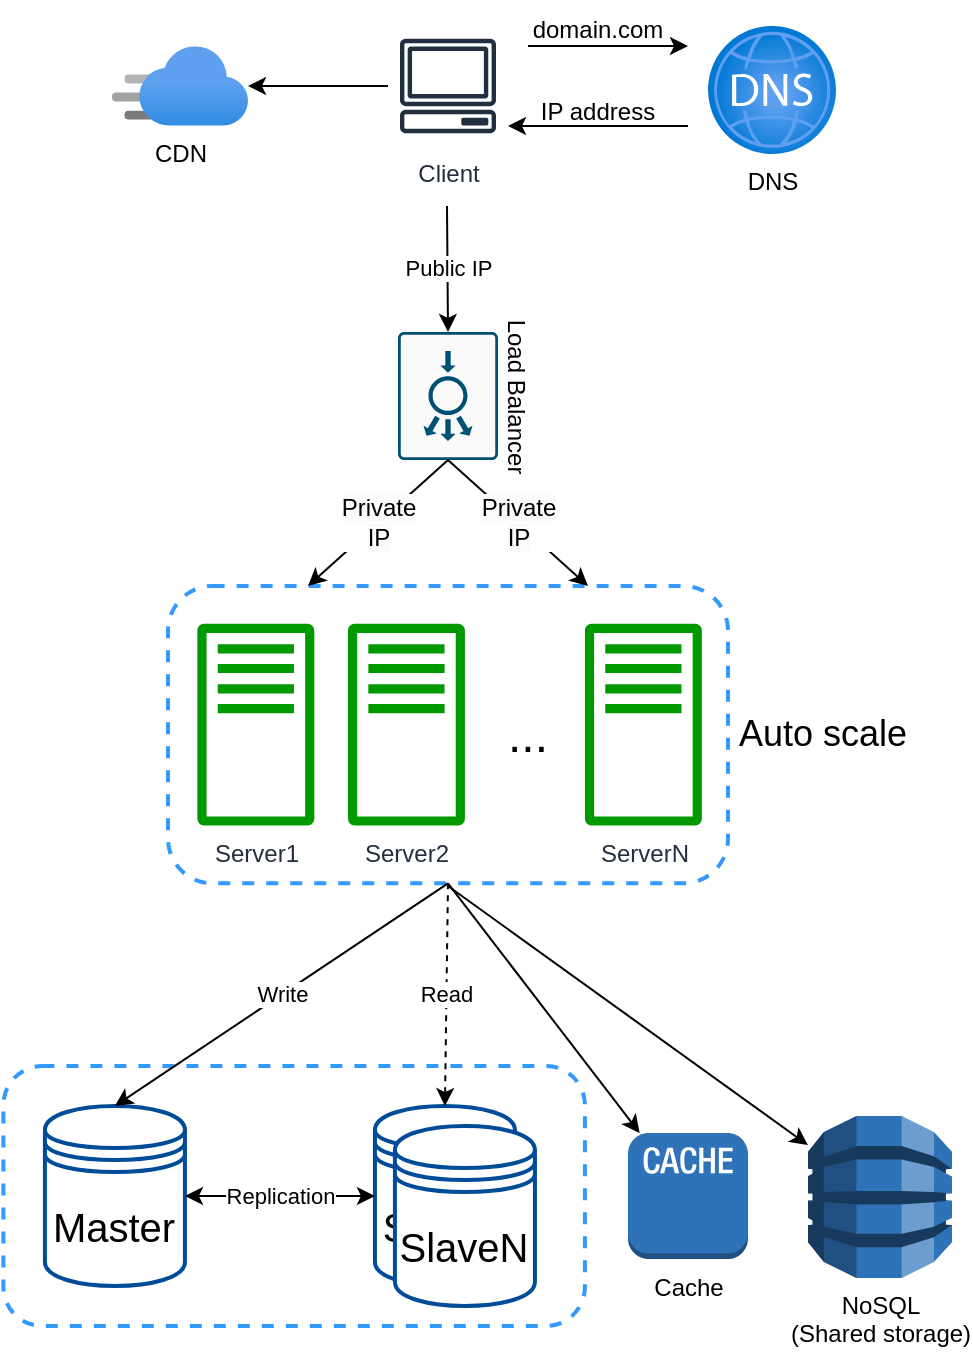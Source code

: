 <mxfile version="24.2.3" type="github">
  <diagram name="Page-1" id="aJdUUnHXH2kh8VmLgzIS">
    <mxGraphModel dx="1243" dy="831" grid="1" gridSize="10" guides="1" tooltips="1" connect="1" arrows="1" fold="1" page="1" pageScale="1" pageWidth="850" pageHeight="1100" math="0" shadow="0">
      <root>
        <mxCell id="0" />
        <mxCell id="1" parent="0" />
        <mxCell id="u_6Jhnb3s3K0sa4x8jdL-8" value="" style="rounded=1;whiteSpace=wrap;html=1;dashed=1;strokeWidth=2;fillColor=none;strokeColor=#3399FF;" parent="1" vertex="1">
          <mxGeometry x="157.69" y="590" width="290.77" height="130" as="geometry" />
        </mxCell>
        <mxCell id="bp-vKxV_hlAgK0k2TYMo-3" value="" style="rounded=1;whiteSpace=wrap;html=1;dashed=1;strokeWidth=2;fillColor=none;fontColor=#000000;strokeColor=#3399FF;" parent="1" vertex="1">
          <mxGeometry x="240" y="350" width="280" height="148.67" as="geometry" />
        </mxCell>
        <mxCell id="IRDAZbnhrmjxmqdq8_ro-2" value="DNS" style="image;aspect=fixed;html=1;points=[];align=center;fontSize=12;image=img/lib/azure2/networking/DNS_Zones.svg;" parent="1" vertex="1">
          <mxGeometry x="510" y="70" width="64" height="64" as="geometry" />
        </mxCell>
        <mxCell id="IRDAZbnhrmjxmqdq8_ro-3" value="Client" style="sketch=0;outlineConnect=0;fontColor=#232F3E;gradientColor=none;strokeColor=#232F3E;fillColor=#ffffff;dashed=0;verticalLabelPosition=bottom;verticalAlign=top;align=center;html=1;fontSize=12;fontStyle=0;aspect=fixed;shape=mxgraph.aws4.resourceIcon;resIcon=mxgraph.aws4.client;" parent="1" vertex="1">
          <mxGeometry x="350" y="70" width="60" height="60" as="geometry" />
        </mxCell>
        <mxCell id="IRDAZbnhrmjxmqdq8_ro-4" value="" style="endArrow=classic;html=1;rounded=0;" parent="1" edge="1">
          <mxGeometry width="50" height="50" relative="1" as="geometry">
            <mxPoint x="420" y="80" as="sourcePoint" />
            <mxPoint x="500" y="80" as="targetPoint" />
          </mxGeometry>
        </mxCell>
        <mxCell id="IRDAZbnhrmjxmqdq8_ro-5" value="" style="endArrow=classic;html=1;rounded=0;" parent="1" edge="1">
          <mxGeometry width="50" height="50" relative="1" as="geometry">
            <mxPoint x="500" y="120" as="sourcePoint" />
            <mxPoint x="410" y="120" as="targetPoint" />
          </mxGeometry>
        </mxCell>
        <mxCell id="IRDAZbnhrmjxmqdq8_ro-6" value="domain.com" style="text;html=1;align=center;verticalAlign=middle;whiteSpace=wrap;rounded=0;" parent="1" vertex="1">
          <mxGeometry x="425" y="57" width="60" height="30" as="geometry" />
        </mxCell>
        <mxCell id="IRDAZbnhrmjxmqdq8_ro-7" value="IP address" style="text;html=1;align=center;verticalAlign=middle;whiteSpace=wrap;rounded=0;" parent="1" vertex="1">
          <mxGeometry x="425" y="98" width="60" height="30" as="geometry" />
        </mxCell>
        <mxCell id="IRDAZbnhrmjxmqdq8_ro-9" value="Public IP" style="endArrow=classic;html=1;rounded=0;entryX=0;entryY=0.5;entryDx=0;entryDy=0;entryPerimeter=0;" parent="1" target="bp-vKxV_hlAgK0k2TYMo-7" edge="1">
          <mxGeometry width="50" height="50" relative="1" as="geometry">
            <mxPoint x="379.5" y="160" as="sourcePoint" />
            <mxPoint x="379.5" y="230" as="targetPoint" />
          </mxGeometry>
        </mxCell>
        <mxCell id="IGtKASbwkltZqIFQSp29-2" value="&lt;font style=&quot;font-size: 20px;&quot;&gt;Master&lt;/font&gt;" style="shape=datastore;whiteSpace=wrap;html=1;strokeColor=#004C99;strokeWidth=2;" parent="1" vertex="1">
          <mxGeometry x="178.46" y="610" width="70" height="90" as="geometry" />
        </mxCell>
        <mxCell id="bp-vKxV_hlAgK0k2TYMo-1" value="Server1" style="sketch=0;outlineConnect=0;fontColor=#232F3E;gradientColor=none;fillColor=#009900;strokeColor=none;dashed=0;verticalLabelPosition=bottom;verticalAlign=top;align=center;html=1;fontSize=12;fontStyle=0;aspect=fixed;pointerEvents=1;shape=mxgraph.aws4.traditional_server;strokeWidth=1;" parent="1" vertex="1">
          <mxGeometry x="254.69" y="368.67" width="58.46" height="101.33" as="geometry" />
        </mxCell>
        <mxCell id="bp-vKxV_hlAgK0k2TYMo-2" value="Server2" style="sketch=0;outlineConnect=0;fontColor=#232F3E;gradientColor=none;fillColor=#009900;strokeColor=none;dashed=0;verticalLabelPosition=bottom;verticalAlign=top;align=center;html=1;fontSize=12;fontStyle=0;aspect=fixed;pointerEvents=1;shape=mxgraph.aws4.traditional_server;strokeWidth=1;" parent="1" vertex="1">
          <mxGeometry x="330" y="368.67" width="58.46" height="101.33" as="geometry" />
        </mxCell>
        <mxCell id="bp-vKxV_hlAgK0k2TYMo-7" value="Load Balancer" style="sketch=0;points=[[0.015,0.015,0],[0.985,0.015,0],[0.985,0.985,0],[0.015,0.985,0],[0.25,0,0],[0.5,0,0],[0.75,0,0],[1,0.25,0],[1,0.5,0],[1,0.75,0],[0.75,1,0],[0.5,1,0],[0.25,1,0],[0,0.75,0],[0,0.5,0],[0,0.25,0]];verticalLabelPosition=top;html=1;verticalAlign=bottom;aspect=fixed;align=center;pointerEvents=1;shape=mxgraph.cisco19.rect;prIcon=load_balancer;fillColor=#FAFAFA;strokeColor=#005073;labelPosition=center;rotation=90;textDirection=ltr;" parent="1" vertex="1">
          <mxGeometry x="348" y="230" width="64" height="50" as="geometry" />
        </mxCell>
        <mxCell id="bp-vKxV_hlAgK0k2TYMo-8" value="&lt;span style=&quot;font-size: 12px; text-wrap: wrap; background-color: rgb(251, 251, 251);&quot;&gt;Private IP&lt;/span&gt;" style="endArrow=classic;html=1;rounded=0;exitX=1;exitY=0.5;exitDx=0;exitDy=0;exitPerimeter=0;entryX=0.25;entryY=0;entryDx=0;entryDy=0;" parent="1" source="bp-vKxV_hlAgK0k2TYMo-7" target="bp-vKxV_hlAgK0k2TYMo-3" edge="1">
          <mxGeometry width="50" height="50" relative="1" as="geometry">
            <mxPoint x="190" y="300" as="sourcePoint" />
            <mxPoint x="240" y="250" as="targetPoint" />
          </mxGeometry>
        </mxCell>
        <mxCell id="bp-vKxV_hlAgK0k2TYMo-9" value="&lt;span style=&quot;font-size: 12px; text-wrap: wrap; background-color: rgb(251, 251, 251);&quot;&gt;Private IP&lt;/span&gt;" style="endArrow=classic;html=1;rounded=0;exitX=1;exitY=0.5;exitDx=0;exitDy=0;exitPerimeter=0;entryX=0.75;entryY=0;entryDx=0;entryDy=0;" parent="1" source="bp-vKxV_hlAgK0k2TYMo-7" target="bp-vKxV_hlAgK0k2TYMo-3" edge="1">
          <mxGeometry width="50" height="50" relative="1" as="geometry">
            <mxPoint x="359" y="289" as="sourcePoint" />
            <mxPoint x="404" y="369" as="targetPoint" />
          </mxGeometry>
        </mxCell>
        <mxCell id="u_6Jhnb3s3K0sa4x8jdL-1" value="&lt;font style=&quot;font-size: 20px;&quot;&gt;Slave1&lt;/font&gt;" style="shape=datastore;whiteSpace=wrap;html=1;strokeColor=#004C99;strokeWidth=2;" parent="1" vertex="1">
          <mxGeometry x="343.46" y="610" width="70" height="90" as="geometry" />
        </mxCell>
        <mxCell id="u_6Jhnb3s3K0sa4x8jdL-2" value="&lt;font style=&quot;font-size: 20px;&quot;&gt;SlaveN&lt;/font&gt;" style="shape=datastore;whiteSpace=wrap;html=1;strokeColor=#004C99;strokeWidth=2;" parent="1" vertex="1">
          <mxGeometry x="353.46" y="620" width="70" height="90" as="geometry" />
        </mxCell>
        <mxCell id="u_6Jhnb3s3K0sa4x8jdL-3" value="Replication" style="endArrow=classic;startArrow=classic;html=1;rounded=0;exitX=1;exitY=0.5;exitDx=0;exitDy=0;entryX=0;entryY=0.5;entryDx=0;entryDy=0;" parent="1" source="IGtKASbwkltZqIFQSp29-2" target="u_6Jhnb3s3K0sa4x8jdL-1" edge="1">
          <mxGeometry width="50" height="50" relative="1" as="geometry">
            <mxPoint x="318.46" y="480" as="sourcePoint" />
            <mxPoint x="368.46" y="430" as="targetPoint" />
          </mxGeometry>
        </mxCell>
        <mxCell id="u_6Jhnb3s3K0sa4x8jdL-5" value="Write" style="endArrow=classic;html=1;rounded=0;entryX=0.5;entryY=0;entryDx=0;entryDy=0;exitX=0.5;exitY=1;exitDx=0;exitDy=0;" parent="1" source="bp-vKxV_hlAgK0k2TYMo-3" target="IGtKASbwkltZqIFQSp29-2" edge="1">
          <mxGeometry width="50" height="50" relative="1" as="geometry">
            <mxPoint x="333" y="480" as="sourcePoint" />
            <mxPoint x="305" y="570" as="targetPoint" />
          </mxGeometry>
        </mxCell>
        <mxCell id="u_6Jhnb3s3K0sa4x8jdL-7" value="Read" style="endArrow=classic;html=1;rounded=0;entryX=0.5;entryY=0;entryDx=0;entryDy=0;dashed=1;exitX=0.5;exitY=1;exitDx=0;exitDy=0;" parent="1" source="bp-vKxV_hlAgK0k2TYMo-3" target="u_6Jhnb3s3K0sa4x8jdL-1" edge="1">
          <mxGeometry width="50" height="50" relative="1" as="geometry">
            <mxPoint x="353" y="500" as="sourcePoint" />
            <mxPoint x="325" y="590" as="targetPoint" />
          </mxGeometry>
        </mxCell>
        <mxCell id="u_6Jhnb3s3K0sa4x8jdL-9" value="Auto scale" style="text;html=1;align=center;verticalAlign=middle;whiteSpace=wrap;rounded=0;fontSize=18;" parent="1" vertex="1">
          <mxGeometry x="520" y="409.34" width="95" height="30" as="geometry" />
        </mxCell>
        <mxCell id="ZAImQmK_n9Z3y-bCYSJ8-1" value="CDN" style="image;aspect=fixed;html=1;points=[];align=center;fontSize=12;image=img/lib/azure2/app_services/CDN_Profiles.svg;" parent="1" vertex="1">
          <mxGeometry x="212" y="80" width="68" height="40" as="geometry" />
        </mxCell>
        <mxCell id="ZAImQmK_n9Z3y-bCYSJ8-2" value="" style="endArrow=classic;html=1;rounded=0;" parent="1" source="IRDAZbnhrmjxmqdq8_ro-3" target="ZAImQmK_n9Z3y-bCYSJ8-1" edge="1">
          <mxGeometry width="50" height="50" relative="1" as="geometry">
            <mxPoint x="400" y="450" as="sourcePoint" />
            <mxPoint x="450" y="400" as="targetPoint" />
          </mxGeometry>
        </mxCell>
        <mxCell id="ZAImQmK_n9Z3y-bCYSJ8-3" value="Cache" style="outlineConnect=0;dashed=0;verticalLabelPosition=bottom;verticalAlign=top;align=center;html=1;shape=mxgraph.aws3.cache_node;fillColor=#2E73B8;gradientColor=none;" parent="1" vertex="1">
          <mxGeometry x="470" y="623.5" width="60" height="63" as="geometry" />
        </mxCell>
        <mxCell id="ZAImQmK_n9Z3y-bCYSJ8-5" value="" style="endArrow=classic;html=1;rounded=0;exitX=0.5;exitY=1;exitDx=0;exitDy=0;" parent="1" source="bp-vKxV_hlAgK0k2TYMo-3" target="ZAImQmK_n9Z3y-bCYSJ8-3" edge="1">
          <mxGeometry width="50" height="50" relative="1" as="geometry">
            <mxPoint x="320" y="462" as="sourcePoint" />
            <mxPoint x="258" y="530" as="targetPoint" />
          </mxGeometry>
        </mxCell>
        <mxCell id="gn3RjjWk8DFoDF5kcvNO-1" value="ServerN" style="sketch=0;outlineConnect=0;fontColor=#232F3E;gradientColor=none;fillColor=#009900;strokeColor=none;dashed=0;verticalLabelPosition=bottom;verticalAlign=top;align=center;html=1;fontSize=12;fontStyle=0;aspect=fixed;pointerEvents=1;shape=mxgraph.aws4.traditional_server;strokeWidth=1;" vertex="1" parent="1">
          <mxGeometry x="448.46" y="368.67" width="58.46" height="101.33" as="geometry" />
        </mxCell>
        <mxCell id="gn3RjjWk8DFoDF5kcvNO-2" value="&lt;font style=&quot;font-size: 24px;&quot;&gt;...&lt;/font&gt;" style="text;html=1;align=center;verticalAlign=middle;whiteSpace=wrap;rounded=0;" vertex="1" parent="1">
          <mxGeometry x="390" y="410" width="60" height="30" as="geometry" />
        </mxCell>
        <mxCell id="gn3RjjWk8DFoDF5kcvNO-3" value="NoSQL&lt;div&gt;(Shared storage)&lt;/div&gt;" style="outlineConnect=0;dashed=0;verticalLabelPosition=bottom;verticalAlign=top;align=center;html=1;shape=mxgraph.aws3.dynamo_db;fillColor=#2E73B8;gradientColor=none;" vertex="1" parent="1">
          <mxGeometry x="560" y="615" width="72" height="81" as="geometry" />
        </mxCell>
        <mxCell id="gn3RjjWk8DFoDF5kcvNO-4" value="" style="endArrow=classic;html=1;rounded=0;" edge="1" parent="1" target="gn3RjjWk8DFoDF5kcvNO-3">
          <mxGeometry width="50" height="50" relative="1" as="geometry">
            <mxPoint x="380" y="500" as="sourcePoint" />
            <mxPoint x="486" y="634" as="targetPoint" />
          </mxGeometry>
        </mxCell>
      </root>
    </mxGraphModel>
  </diagram>
</mxfile>

